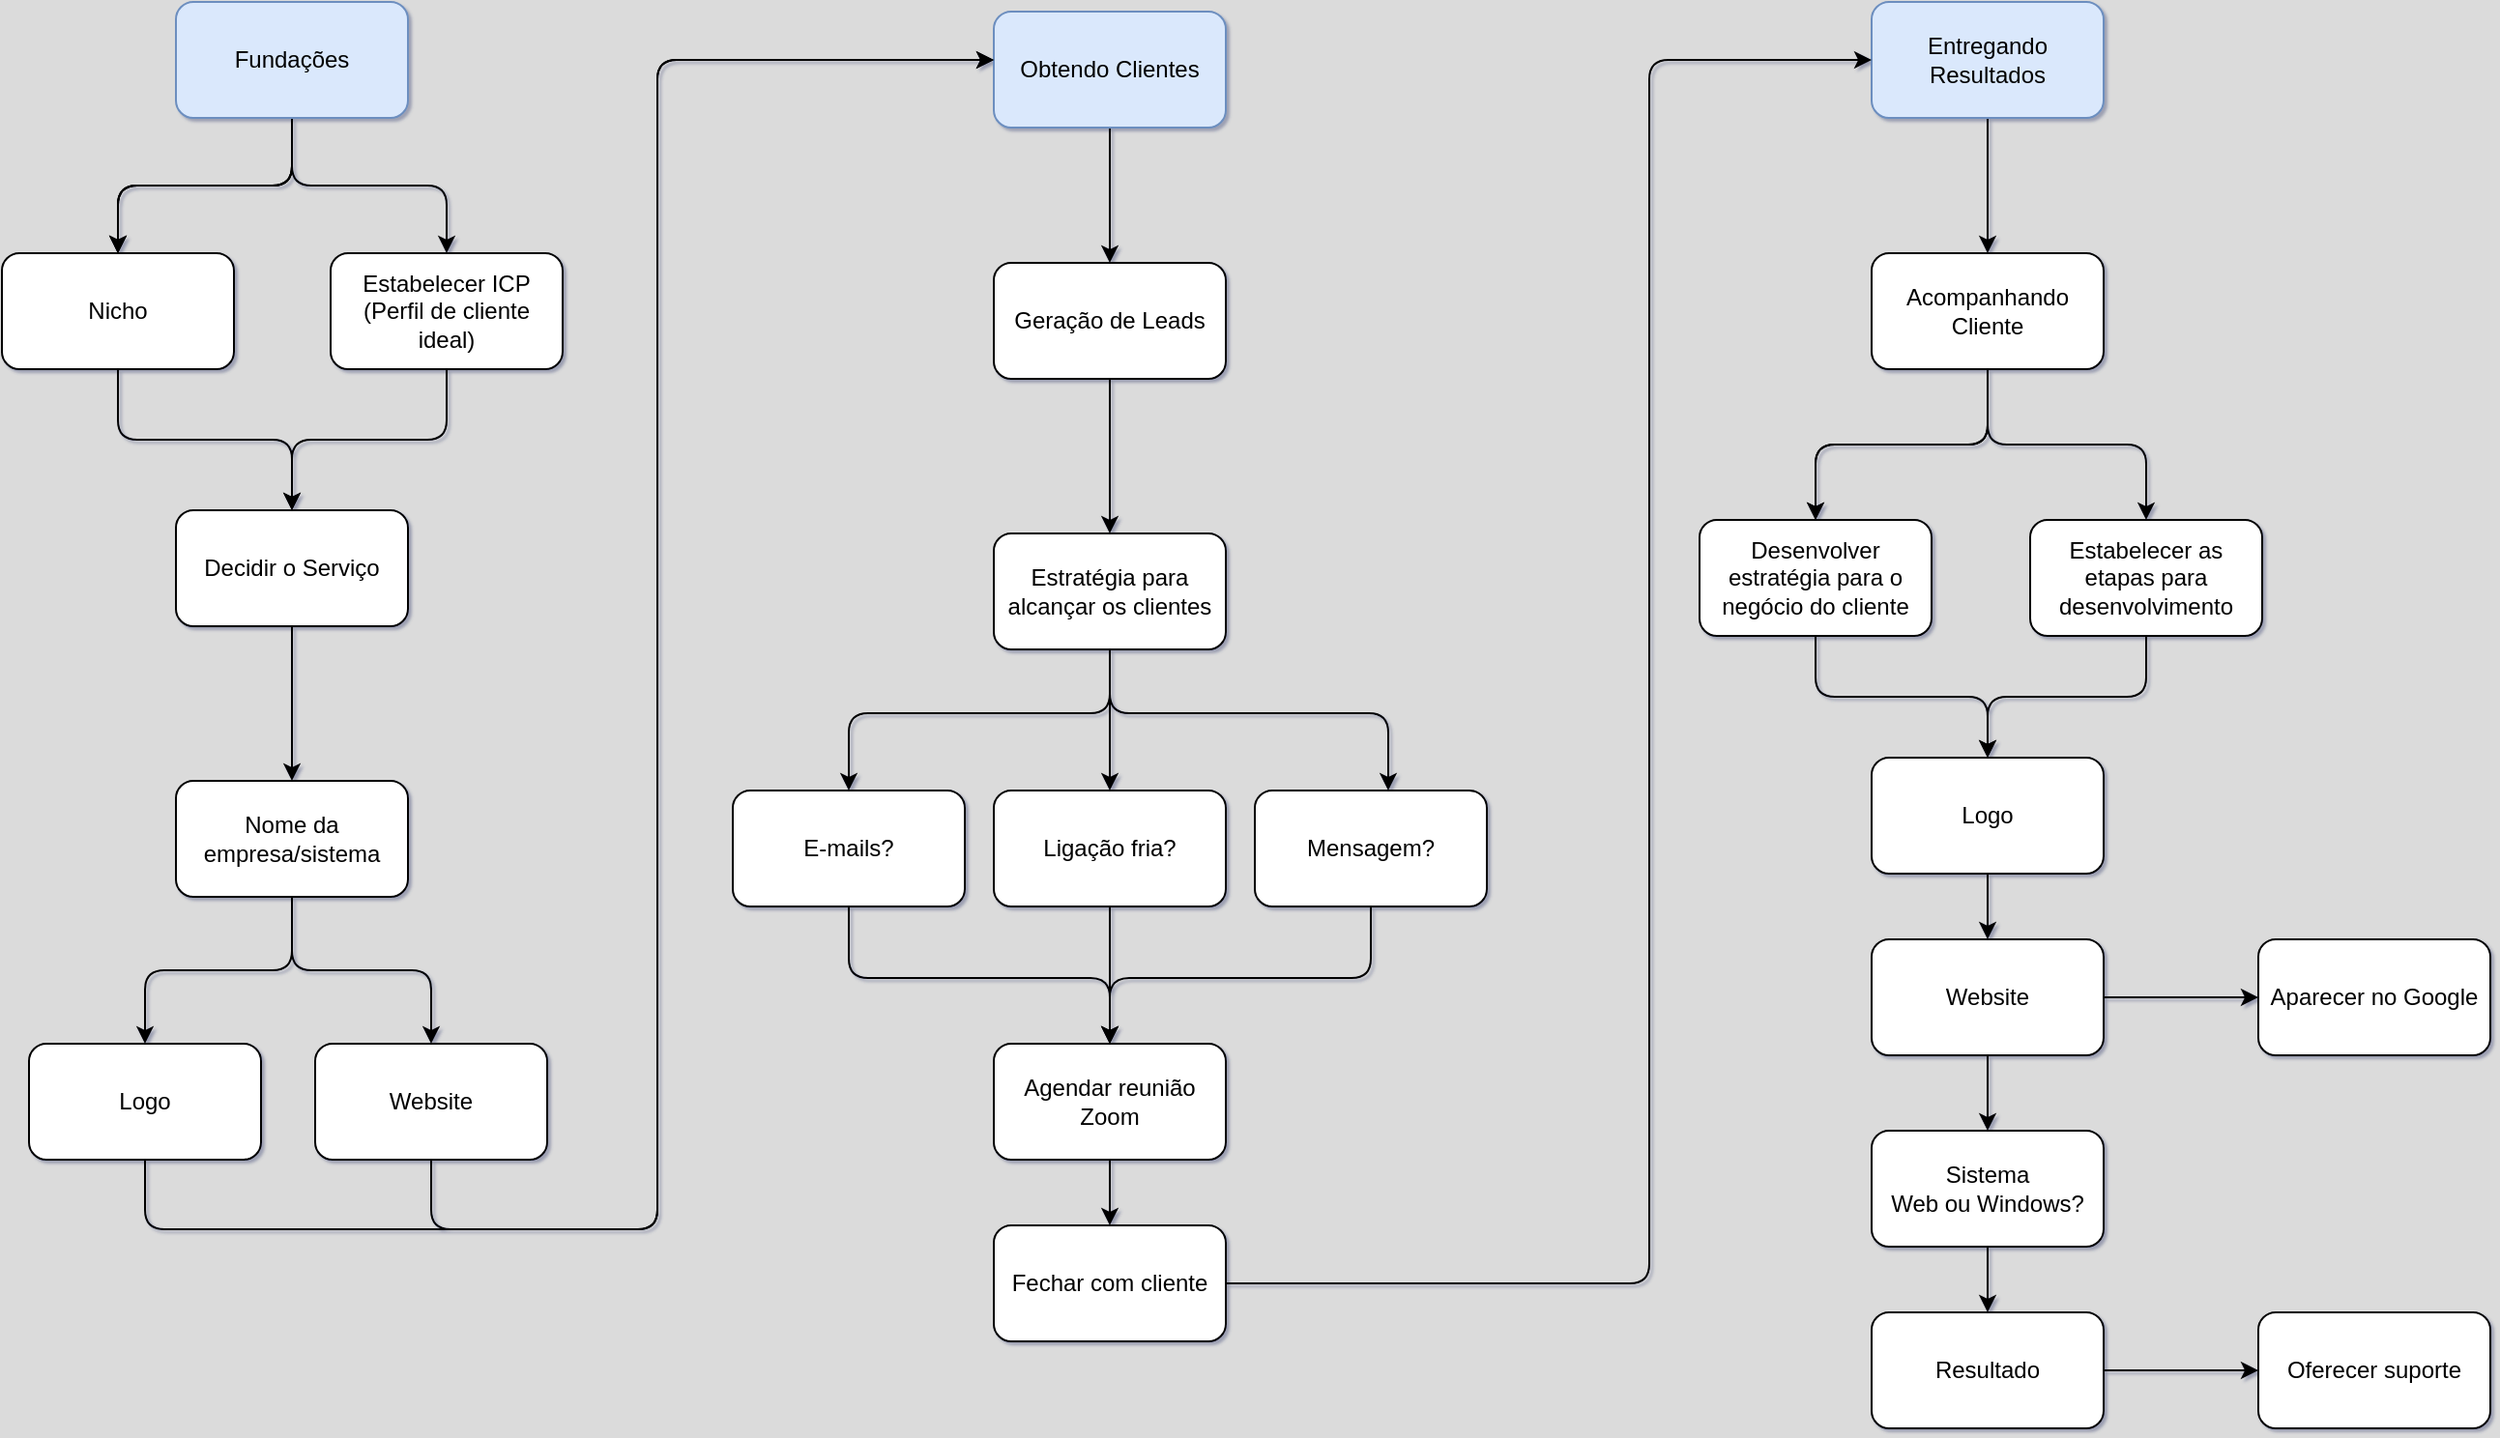 <mxfile version="21.7.1" type="github">
  <diagram name="Business-Plan" id="8ce9d11a-91a2-4d17-14d8-a56ed91bf033">
    <mxGraphModel dx="700" dy="409" grid="0" gridSize="10" guides="1" tooltips="1" connect="1" arrows="1" fold="1" page="0" pageScale="1" pageWidth="1100" pageHeight="850" background="#DBDBDB" math="0" shadow="1">
      <root>
        <mxCell id="0" />
        <mxCell id="1" parent="0" />
        <mxCell id="TLzMwkAxg-6fbiW4TvEV-3" value="" style="edgeStyle=orthogonalEdgeStyle;rounded=1;orthogonalLoop=1;jettySize=auto;html=1;" edge="1" parent="1" source="TLzMwkAxg-6fbiW4TvEV-1" target="TLzMwkAxg-6fbiW4TvEV-2">
          <mxGeometry relative="1" as="geometry" />
        </mxCell>
        <mxCell id="TLzMwkAxg-6fbiW4TvEV-4" value="" style="edgeStyle=orthogonalEdgeStyle;rounded=1;orthogonalLoop=1;jettySize=auto;html=1;" edge="1" parent="1" source="TLzMwkAxg-6fbiW4TvEV-1" target="TLzMwkAxg-6fbiW4TvEV-2">
          <mxGeometry relative="1" as="geometry" />
        </mxCell>
        <mxCell id="TLzMwkAxg-6fbiW4TvEV-5" value="" style="edgeStyle=orthogonalEdgeStyle;rounded=1;orthogonalLoop=1;jettySize=auto;html=1;" edge="1" parent="1" source="TLzMwkAxg-6fbiW4TvEV-1" target="TLzMwkAxg-6fbiW4TvEV-2">
          <mxGeometry relative="1" as="geometry" />
        </mxCell>
        <mxCell id="TLzMwkAxg-6fbiW4TvEV-7" value="" style="edgeStyle=orthogonalEdgeStyle;rounded=1;orthogonalLoop=1;jettySize=auto;html=1;" edge="1" parent="1" source="TLzMwkAxg-6fbiW4TvEV-1" target="TLzMwkAxg-6fbiW4TvEV-6">
          <mxGeometry relative="1" as="geometry" />
        </mxCell>
        <mxCell id="TLzMwkAxg-6fbiW4TvEV-1" value="Fundações" style="rounded=1;whiteSpace=wrap;html=1;fillColor=#dae8fc;strokeColor=#6c8ebf;" vertex="1" parent="1">
          <mxGeometry x="180" y="90" width="120" height="60" as="geometry" />
        </mxCell>
        <mxCell id="TLzMwkAxg-6fbiW4TvEV-17" value="" style="edgeStyle=orthogonalEdgeStyle;rounded=1;orthogonalLoop=1;jettySize=auto;html=1;" edge="1" parent="1" source="TLzMwkAxg-6fbiW4TvEV-2" target="TLzMwkAxg-6fbiW4TvEV-16">
          <mxGeometry relative="1" as="geometry" />
        </mxCell>
        <mxCell id="TLzMwkAxg-6fbiW4TvEV-2" value="Nicho" style="whiteSpace=wrap;html=1;rounded=1;labelBorderColor=none;labelBackgroundColor=none;" vertex="1" parent="1">
          <mxGeometry x="90" y="220" width="120" height="60" as="geometry" />
        </mxCell>
        <mxCell id="TLzMwkAxg-6fbiW4TvEV-18" style="edgeStyle=orthogonalEdgeStyle;rounded=1;orthogonalLoop=1;jettySize=auto;html=1;" edge="1" parent="1" source="TLzMwkAxg-6fbiW4TvEV-6" target="TLzMwkAxg-6fbiW4TvEV-16">
          <mxGeometry relative="1" as="geometry" />
        </mxCell>
        <mxCell id="TLzMwkAxg-6fbiW4TvEV-6" value="Estabelecer ICP (Perfil de cliente ideal)" style="whiteSpace=wrap;html=1;rounded=1;" vertex="1" parent="1">
          <mxGeometry x="260" y="220" width="120" height="60" as="geometry" />
        </mxCell>
        <mxCell id="TLzMwkAxg-6fbiW4TvEV-10" value="" style="edgeStyle=orthogonalEdgeStyle;rounded=1;orthogonalLoop=1;jettySize=auto;html=1;" edge="1" parent="1" source="TLzMwkAxg-6fbiW4TvEV-8" target="TLzMwkAxg-6fbiW4TvEV-9">
          <mxGeometry relative="1" as="geometry" />
        </mxCell>
        <mxCell id="TLzMwkAxg-6fbiW4TvEV-8" value="Obtendo Clientes" style="rounded=1;whiteSpace=wrap;html=1;fillColor=#dae8fc;strokeColor=#6c8ebf;" vertex="1" parent="1">
          <mxGeometry x="603" y="95" width="120" height="60" as="geometry" />
        </mxCell>
        <mxCell id="TLzMwkAxg-6fbiW4TvEV-29" value="" style="edgeStyle=orthogonalEdgeStyle;rounded=1;orthogonalLoop=1;jettySize=auto;html=1;" edge="1" parent="1" source="TLzMwkAxg-6fbiW4TvEV-9" target="TLzMwkAxg-6fbiW4TvEV-28">
          <mxGeometry relative="1" as="geometry" />
        </mxCell>
        <mxCell id="TLzMwkAxg-6fbiW4TvEV-9" value="Geração de Leads" style="whiteSpace=wrap;html=1;rounded=1;" vertex="1" parent="1">
          <mxGeometry x="603" y="225" width="120" height="60" as="geometry" />
        </mxCell>
        <mxCell id="TLzMwkAxg-6fbiW4TvEV-12" value="" style="edgeStyle=orthogonalEdgeStyle;rounded=1;orthogonalLoop=1;jettySize=auto;html=1;" edge="1" parent="1" source="TLzMwkAxg-6fbiW4TvEV-13" target="TLzMwkAxg-6fbiW4TvEV-14">
          <mxGeometry relative="1" as="geometry" />
        </mxCell>
        <mxCell id="TLzMwkAxg-6fbiW4TvEV-13" value="Entregando Resultados" style="rounded=1;whiteSpace=wrap;html=1;fillColor=#dae8fc;strokeColor=#6c8ebf;" vertex="1" parent="1">
          <mxGeometry x="1057" y="90" width="120" height="60" as="geometry" />
        </mxCell>
        <mxCell id="TLzMwkAxg-6fbiW4TvEV-45" value="" style="edgeStyle=orthogonalEdgeStyle;rounded=1;orthogonalLoop=1;jettySize=auto;html=1;" edge="1" parent="1" source="TLzMwkAxg-6fbiW4TvEV-14" target="TLzMwkAxg-6fbiW4TvEV-44">
          <mxGeometry relative="1" as="geometry" />
        </mxCell>
        <mxCell id="TLzMwkAxg-6fbiW4TvEV-46" value="" style="edgeStyle=orthogonalEdgeStyle;rounded=1;orthogonalLoop=1;jettySize=auto;html=1;" edge="1" parent="1" source="TLzMwkAxg-6fbiW4TvEV-14" target="TLzMwkAxg-6fbiW4TvEV-44">
          <mxGeometry relative="1" as="geometry" />
        </mxCell>
        <mxCell id="TLzMwkAxg-6fbiW4TvEV-48" style="edgeStyle=orthogonalEdgeStyle;rounded=1;orthogonalLoop=1;jettySize=auto;html=1;" edge="1" parent="1" source="TLzMwkAxg-6fbiW4TvEV-14" target="TLzMwkAxg-6fbiW4TvEV-47">
          <mxGeometry relative="1" as="geometry" />
        </mxCell>
        <mxCell id="TLzMwkAxg-6fbiW4TvEV-14" value="Acompanhando Cliente" style="whiteSpace=wrap;html=1;rounded=1;" vertex="1" parent="1">
          <mxGeometry x="1057" y="220" width="120" height="60" as="geometry" />
        </mxCell>
        <mxCell id="TLzMwkAxg-6fbiW4TvEV-20" value="" style="edgeStyle=orthogonalEdgeStyle;rounded=1;orthogonalLoop=1;jettySize=auto;html=1;" edge="1" parent="1" source="TLzMwkAxg-6fbiW4TvEV-16" target="TLzMwkAxg-6fbiW4TvEV-19">
          <mxGeometry relative="1" as="geometry" />
        </mxCell>
        <mxCell id="TLzMwkAxg-6fbiW4TvEV-16" value="Decidir o Serviço" style="whiteSpace=wrap;html=1;rounded=1;" vertex="1" parent="1">
          <mxGeometry x="180" y="353" width="120" height="60" as="geometry" />
        </mxCell>
        <mxCell id="TLzMwkAxg-6fbiW4TvEV-22" value="" style="edgeStyle=orthogonalEdgeStyle;rounded=1;orthogonalLoop=1;jettySize=auto;html=1;" edge="1" parent="1" source="TLzMwkAxg-6fbiW4TvEV-19" target="TLzMwkAxg-6fbiW4TvEV-21">
          <mxGeometry relative="1" as="geometry" />
        </mxCell>
        <mxCell id="TLzMwkAxg-6fbiW4TvEV-25" value="" style="edgeStyle=orthogonalEdgeStyle;rounded=1;orthogonalLoop=1;jettySize=auto;html=1;" edge="1" parent="1" source="TLzMwkAxg-6fbiW4TvEV-19" target="TLzMwkAxg-6fbiW4TvEV-24">
          <mxGeometry relative="1" as="geometry" />
        </mxCell>
        <mxCell id="TLzMwkAxg-6fbiW4TvEV-19" value="Nome da empresa/sistema" style="whiteSpace=wrap;html=1;rounded=1;" vertex="1" parent="1">
          <mxGeometry x="180" y="493" width="120" height="60" as="geometry" />
        </mxCell>
        <mxCell id="TLzMwkAxg-6fbiW4TvEV-26" style="edgeStyle=orthogonalEdgeStyle;rounded=1;orthogonalLoop=1;jettySize=auto;html=1;" edge="1" parent="1" source="TLzMwkAxg-6fbiW4TvEV-21" target="TLzMwkAxg-6fbiW4TvEV-8">
          <mxGeometry relative="1" as="geometry">
            <Array as="points">
              <mxPoint x="164" y="725" />
              <mxPoint x="429" y="725" />
              <mxPoint x="429" y="120" />
            </Array>
          </mxGeometry>
        </mxCell>
        <mxCell id="TLzMwkAxg-6fbiW4TvEV-21" value="Logo" style="whiteSpace=wrap;html=1;rounded=1;" vertex="1" parent="1">
          <mxGeometry x="104" y="629" width="120" height="60" as="geometry" />
        </mxCell>
        <mxCell id="TLzMwkAxg-6fbiW4TvEV-27" style="edgeStyle=orthogonalEdgeStyle;rounded=1;orthogonalLoop=1;jettySize=auto;html=1;" edge="1" parent="1" source="TLzMwkAxg-6fbiW4TvEV-24" target="TLzMwkAxg-6fbiW4TvEV-8">
          <mxGeometry relative="1" as="geometry">
            <Array as="points">
              <mxPoint x="312" y="725" />
              <mxPoint x="429" y="725" />
              <mxPoint x="429" y="120" />
            </Array>
          </mxGeometry>
        </mxCell>
        <mxCell id="TLzMwkAxg-6fbiW4TvEV-24" value="Website" style="whiteSpace=wrap;html=1;rounded=1;" vertex="1" parent="1">
          <mxGeometry x="252" y="629" width="120" height="60" as="geometry" />
        </mxCell>
        <mxCell id="TLzMwkAxg-6fbiW4TvEV-31" value="" style="edgeStyle=orthogonalEdgeStyle;rounded=1;orthogonalLoop=1;jettySize=auto;html=1;" edge="1" parent="1" source="TLzMwkAxg-6fbiW4TvEV-28" target="TLzMwkAxg-6fbiW4TvEV-30">
          <mxGeometry relative="1" as="geometry">
            <Array as="points">
              <mxPoint x="663" y="458" />
              <mxPoint x="528" y="458" />
            </Array>
          </mxGeometry>
        </mxCell>
        <mxCell id="TLzMwkAxg-6fbiW4TvEV-35" style="edgeStyle=orthogonalEdgeStyle;rounded=1;orthogonalLoop=1;jettySize=auto;html=1;" edge="1" parent="1" source="TLzMwkAxg-6fbiW4TvEV-28" target="TLzMwkAxg-6fbiW4TvEV-32">
          <mxGeometry relative="1" as="geometry" />
        </mxCell>
        <mxCell id="TLzMwkAxg-6fbiW4TvEV-36" style="edgeStyle=orthogonalEdgeStyle;rounded=1;orthogonalLoop=1;jettySize=auto;html=1;" edge="1" parent="1" source="TLzMwkAxg-6fbiW4TvEV-28" target="TLzMwkAxg-6fbiW4TvEV-34">
          <mxGeometry relative="1" as="geometry">
            <Array as="points">
              <mxPoint x="663" y="458" />
              <mxPoint x="807" y="458" />
            </Array>
          </mxGeometry>
        </mxCell>
        <mxCell id="TLzMwkAxg-6fbiW4TvEV-28" value="Estratégia para alcançar os clientes" style="whiteSpace=wrap;html=1;rounded=1;" vertex="1" parent="1">
          <mxGeometry x="603" y="365" width="120" height="60" as="geometry" />
        </mxCell>
        <mxCell id="TLzMwkAxg-6fbiW4TvEV-38" value="" style="edgeStyle=orthogonalEdgeStyle;rounded=1;orthogonalLoop=1;jettySize=auto;html=1;" edge="1" parent="1" source="TLzMwkAxg-6fbiW4TvEV-30" target="TLzMwkAxg-6fbiW4TvEV-37">
          <mxGeometry relative="1" as="geometry">
            <Array as="points">
              <mxPoint x="528" y="595" />
              <mxPoint x="663" y="595" />
            </Array>
          </mxGeometry>
        </mxCell>
        <mxCell id="TLzMwkAxg-6fbiW4TvEV-30" value="E-mails?" style="whiteSpace=wrap;html=1;rounded=1;" vertex="1" parent="1">
          <mxGeometry x="468" y="498" width="120" height="60" as="geometry" />
        </mxCell>
        <mxCell id="TLzMwkAxg-6fbiW4TvEV-39" style="edgeStyle=orthogonalEdgeStyle;rounded=1;orthogonalLoop=1;jettySize=auto;html=1;" edge="1" parent="1" source="TLzMwkAxg-6fbiW4TvEV-32" target="TLzMwkAxg-6fbiW4TvEV-37">
          <mxGeometry relative="1" as="geometry" />
        </mxCell>
        <mxCell id="TLzMwkAxg-6fbiW4TvEV-32" value="Ligação fria?" style="whiteSpace=wrap;html=1;rounded=1;" vertex="1" parent="1">
          <mxGeometry x="603" y="498" width="120" height="60" as="geometry" />
        </mxCell>
        <mxCell id="TLzMwkAxg-6fbiW4TvEV-40" style="edgeStyle=orthogonalEdgeStyle;rounded=1;orthogonalLoop=1;jettySize=auto;html=1;" edge="1" parent="1" source="TLzMwkAxg-6fbiW4TvEV-34" target="TLzMwkAxg-6fbiW4TvEV-37">
          <mxGeometry relative="1" as="geometry">
            <Array as="points">
              <mxPoint x="798" y="595" />
              <mxPoint x="663" y="595" />
            </Array>
          </mxGeometry>
        </mxCell>
        <mxCell id="TLzMwkAxg-6fbiW4TvEV-34" value="Mensagem?" style="whiteSpace=wrap;html=1;rounded=1;" vertex="1" parent="1">
          <mxGeometry x="738" y="498" width="120" height="60" as="geometry" />
        </mxCell>
        <mxCell id="TLzMwkAxg-6fbiW4TvEV-42" value="" style="edgeStyle=orthogonalEdgeStyle;rounded=1;orthogonalLoop=1;jettySize=auto;html=1;" edge="1" parent="1" source="TLzMwkAxg-6fbiW4TvEV-37" target="TLzMwkAxg-6fbiW4TvEV-41">
          <mxGeometry relative="1" as="geometry" />
        </mxCell>
        <mxCell id="TLzMwkAxg-6fbiW4TvEV-37" value="Agendar reunião&lt;br&gt;Zoom" style="whiteSpace=wrap;html=1;rounded=1;" vertex="1" parent="1">
          <mxGeometry x="603" y="629" width="120" height="60" as="geometry" />
        </mxCell>
        <mxCell id="TLzMwkAxg-6fbiW4TvEV-43" style="edgeStyle=orthogonalEdgeStyle;rounded=1;orthogonalLoop=1;jettySize=auto;html=1;" edge="1" parent="1" source="TLzMwkAxg-6fbiW4TvEV-41" target="TLzMwkAxg-6fbiW4TvEV-13">
          <mxGeometry relative="1" as="geometry">
            <Array as="points">
              <mxPoint x="942" y="753" />
              <mxPoint x="942" y="120" />
            </Array>
          </mxGeometry>
        </mxCell>
        <mxCell id="TLzMwkAxg-6fbiW4TvEV-41" value="Fechar com cliente" style="whiteSpace=wrap;html=1;rounded=1;" vertex="1" parent="1">
          <mxGeometry x="603" y="723" width="120" height="60" as="geometry" />
        </mxCell>
        <mxCell id="TLzMwkAxg-6fbiW4TvEV-51" style="edgeStyle=orthogonalEdgeStyle;rounded=1;orthogonalLoop=1;jettySize=auto;html=1;" edge="1" parent="1" source="TLzMwkAxg-6fbiW4TvEV-44" target="TLzMwkAxg-6fbiW4TvEV-49">
          <mxGeometry relative="1" as="geometry" />
        </mxCell>
        <mxCell id="TLzMwkAxg-6fbiW4TvEV-44" value="Desenvolver estratégia para o negócio do cliente" style="whiteSpace=wrap;html=1;rounded=1;" vertex="1" parent="1">
          <mxGeometry x="968" y="358" width="120" height="60" as="geometry" />
        </mxCell>
        <mxCell id="TLzMwkAxg-6fbiW4TvEV-50" value="" style="edgeStyle=orthogonalEdgeStyle;rounded=1;orthogonalLoop=1;jettySize=auto;html=1;" edge="1" parent="1" source="TLzMwkAxg-6fbiW4TvEV-47" target="TLzMwkAxg-6fbiW4TvEV-49">
          <mxGeometry relative="1" as="geometry" />
        </mxCell>
        <mxCell id="TLzMwkAxg-6fbiW4TvEV-47" value="Estabelecer as etapas para desenvolvimento" style="whiteSpace=wrap;html=1;rounded=1;" vertex="1" parent="1">
          <mxGeometry x="1139" y="358" width="120" height="60" as="geometry" />
        </mxCell>
        <mxCell id="TLzMwkAxg-6fbiW4TvEV-53" value="" style="edgeStyle=orthogonalEdgeStyle;rounded=1;orthogonalLoop=1;jettySize=auto;html=1;" edge="1" parent="1" source="TLzMwkAxg-6fbiW4TvEV-49" target="TLzMwkAxg-6fbiW4TvEV-52">
          <mxGeometry relative="1" as="geometry" />
        </mxCell>
        <mxCell id="TLzMwkAxg-6fbiW4TvEV-49" value="Logo" style="whiteSpace=wrap;html=1;rounded=1;" vertex="1" parent="1">
          <mxGeometry x="1057" y="481" width="120" height="60" as="geometry" />
        </mxCell>
        <mxCell id="TLzMwkAxg-6fbiW4TvEV-55" value="" style="edgeStyle=orthogonalEdgeStyle;rounded=1;orthogonalLoop=1;jettySize=auto;html=1;" edge="1" parent="1" source="TLzMwkAxg-6fbiW4TvEV-52" target="TLzMwkAxg-6fbiW4TvEV-54">
          <mxGeometry relative="1" as="geometry" />
        </mxCell>
        <mxCell id="TLzMwkAxg-6fbiW4TvEV-62" value="" style="edgeStyle=orthogonalEdgeStyle;rounded=0;orthogonalLoop=1;jettySize=auto;html=1;" edge="1" parent="1" source="TLzMwkAxg-6fbiW4TvEV-52" target="TLzMwkAxg-6fbiW4TvEV-61">
          <mxGeometry relative="1" as="geometry" />
        </mxCell>
        <mxCell id="TLzMwkAxg-6fbiW4TvEV-52" value="Website" style="whiteSpace=wrap;html=1;rounded=1;" vertex="1" parent="1">
          <mxGeometry x="1057" y="575" width="120" height="60" as="geometry" />
        </mxCell>
        <mxCell id="TLzMwkAxg-6fbiW4TvEV-57" value="" style="edgeStyle=orthogonalEdgeStyle;rounded=1;orthogonalLoop=1;jettySize=auto;html=1;" edge="1" parent="1" source="TLzMwkAxg-6fbiW4TvEV-54" target="TLzMwkAxg-6fbiW4TvEV-56">
          <mxGeometry relative="1" as="geometry" />
        </mxCell>
        <mxCell id="TLzMwkAxg-6fbiW4TvEV-54" value="Sistema&lt;br&gt;Web ou Windows?" style="whiteSpace=wrap;html=1;rounded=1;" vertex="1" parent="1">
          <mxGeometry x="1057" y="674" width="120" height="60" as="geometry" />
        </mxCell>
        <mxCell id="TLzMwkAxg-6fbiW4TvEV-59" value="" style="edgeStyle=orthogonalEdgeStyle;rounded=1;orthogonalLoop=1;jettySize=auto;html=1;" edge="1" parent="1" source="TLzMwkAxg-6fbiW4TvEV-56" target="TLzMwkAxg-6fbiW4TvEV-58">
          <mxGeometry relative="1" as="geometry" />
        </mxCell>
        <mxCell id="TLzMwkAxg-6fbiW4TvEV-56" value="Resultado" style="whiteSpace=wrap;html=1;rounded=1;" vertex="1" parent="1">
          <mxGeometry x="1057" y="768" width="120" height="60" as="geometry" />
        </mxCell>
        <mxCell id="TLzMwkAxg-6fbiW4TvEV-58" value="Oferecer suporte" style="whiteSpace=wrap;html=1;rounded=1;" vertex="1" parent="1">
          <mxGeometry x="1257" y="768" width="120" height="60" as="geometry" />
        </mxCell>
        <mxCell id="TLzMwkAxg-6fbiW4TvEV-61" value="Aparecer no Google" style="whiteSpace=wrap;html=1;rounded=1;" vertex="1" parent="1">
          <mxGeometry x="1257" y="575" width="120" height="60" as="geometry" />
        </mxCell>
      </root>
    </mxGraphModel>
  </diagram>
</mxfile>
